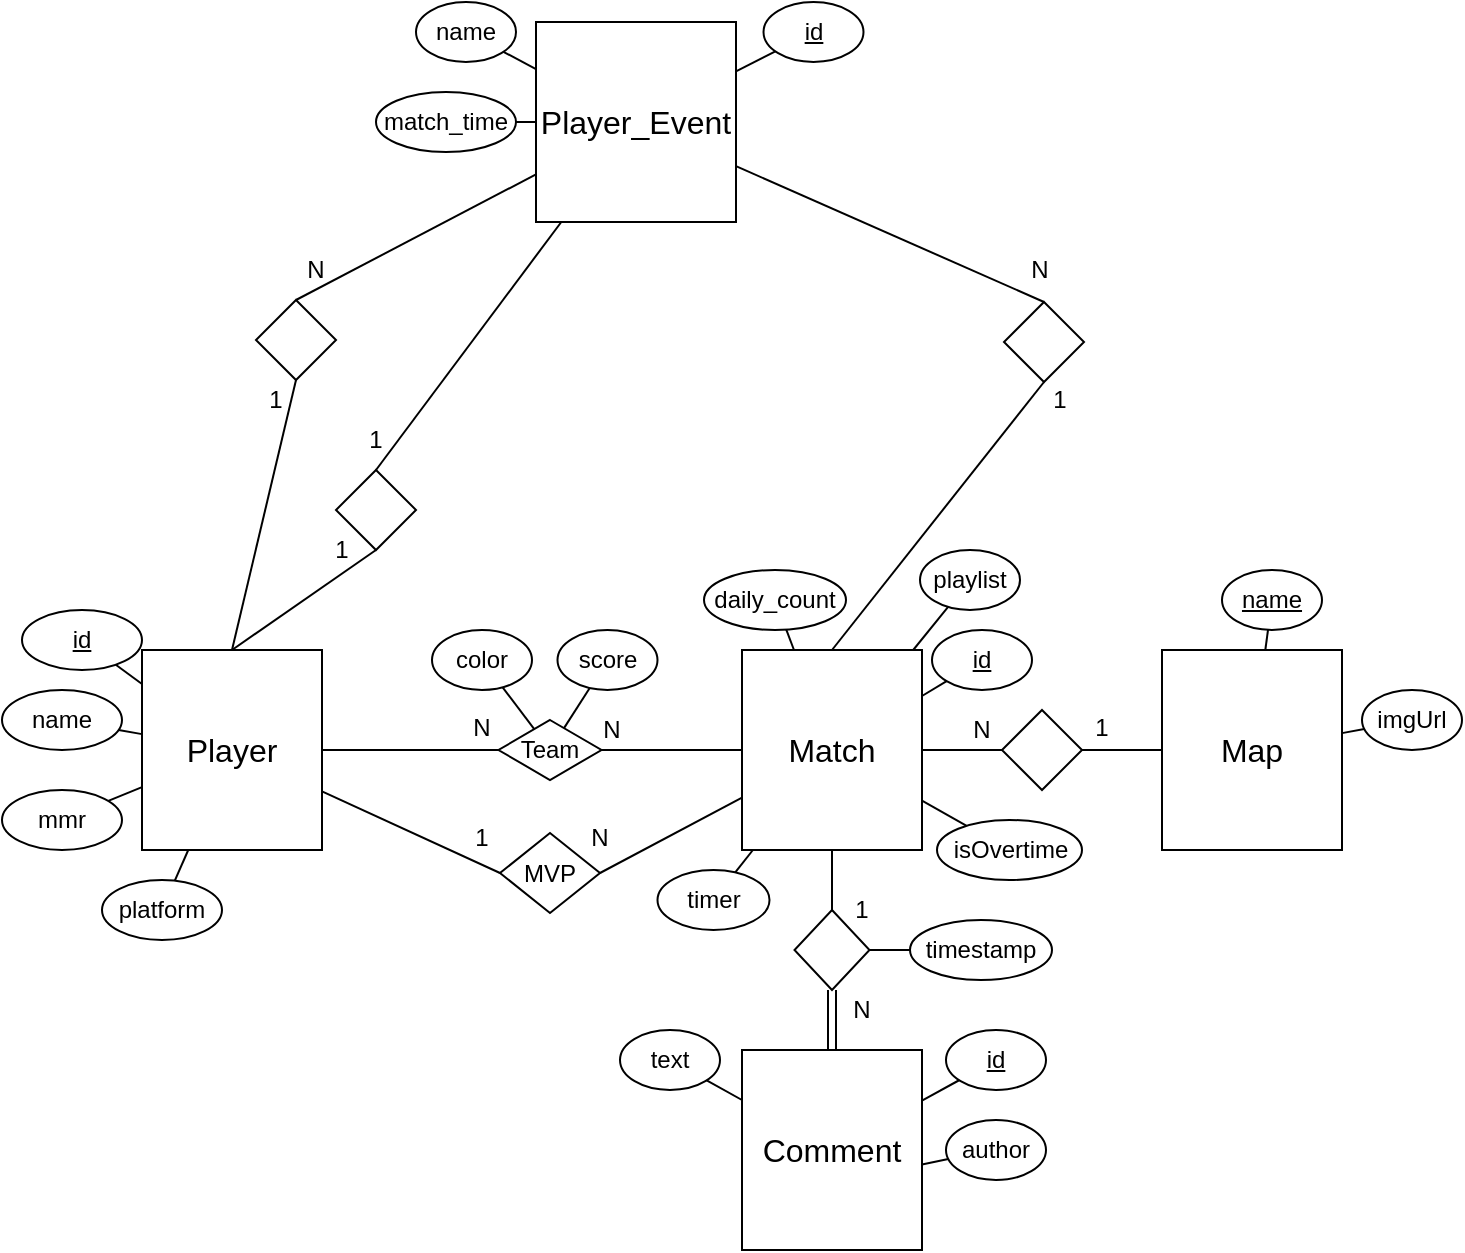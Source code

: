 <mxfile version="21.6.8" type="device">
  <diagram name="Página-1" id="FEs7WCxhOsXftO1ytCgk">
    <mxGraphModel dx="1050" dy="542" grid="1" gridSize="10" guides="1" tooltips="1" connect="1" arrows="1" fold="1" page="1" pageScale="1" pageWidth="827" pageHeight="1169" math="0" shadow="0">
      <root>
        <mxCell id="0" />
        <mxCell id="1" parent="0" />
        <mxCell id="ysF1GJHuXJe3zGCivZhf-1" value="Match" style="rounded=0;whiteSpace=wrap;html=1;fontSize=16;" parent="1" vertex="1">
          <mxGeometry x="440" y="420" width="90" height="100" as="geometry" />
        </mxCell>
        <mxCell id="ysF1GJHuXJe3zGCivZhf-2" value="Player" style="rounded=0;whiteSpace=wrap;html=1;fontSize=16;" parent="1" vertex="1">
          <mxGeometry x="140" y="420" width="90" height="100" as="geometry" />
        </mxCell>
        <mxCell id="ysF1GJHuXJe3zGCivZhf-9" value="" style="endArrow=none;html=1;rounded=0;" parent="1" source="ysF1GJHuXJe3zGCivZhf-2" target="ysF1GJHuXJe3zGCivZhf-10" edge="1">
          <mxGeometry width="50" height="50" relative="1" as="geometry">
            <mxPoint x="360" y="340" as="sourcePoint" />
            <mxPoint x="410" y="290" as="targetPoint" />
          </mxGeometry>
        </mxCell>
        <mxCell id="ysF1GJHuXJe3zGCivZhf-10" value="id" style="ellipse;whiteSpace=wrap;html=1;fontStyle=4" parent="1" vertex="1">
          <mxGeometry x="80" y="400" width="60" height="30" as="geometry" />
        </mxCell>
        <mxCell id="ysF1GJHuXJe3zGCivZhf-11" value="" style="endArrow=none;html=1;rounded=0;" parent="1" source="ysF1GJHuXJe3zGCivZhf-1" target="ysF1GJHuXJe3zGCivZhf-12" edge="1">
          <mxGeometry width="50" height="50" relative="1" as="geometry">
            <mxPoint x="530" y="438" as="sourcePoint" />
            <mxPoint x="410" y="570" as="targetPoint" />
          </mxGeometry>
        </mxCell>
        <mxCell id="ysF1GJHuXJe3zGCivZhf-12" value="id" style="ellipse;whiteSpace=wrap;html=1;fontStyle=4" parent="1" vertex="1">
          <mxGeometry x="535" y="410" width="50" height="30" as="geometry" />
        </mxCell>
        <mxCell id="ysF1GJHuXJe3zGCivZhf-26" value="" style="rhombus;whiteSpace=wrap;html=1;" parent="1" vertex="1">
          <mxGeometry x="197" y="245" width="40" height="40" as="geometry" />
        </mxCell>
        <mxCell id="ysF1GJHuXJe3zGCivZhf-29" value="" style="endArrow=none;html=1;rounded=0;entryX=0.5;entryY=1;entryDx=0;entryDy=0;" parent="1" target="ysF1GJHuXJe3zGCivZhf-26" edge="1">
          <mxGeometry width="50" height="50" relative="1" as="geometry">
            <mxPoint x="185" y="420" as="sourcePoint" />
            <mxPoint x="190" y="180" as="targetPoint" />
          </mxGeometry>
        </mxCell>
        <mxCell id="ysF1GJHuXJe3zGCivZhf-35" value="Team" style="rhombus;whiteSpace=wrap;html=1;" parent="1" vertex="1">
          <mxGeometry x="318.25" y="455" width="51.5" height="30" as="geometry" />
        </mxCell>
        <mxCell id="ysF1GJHuXJe3zGCivZhf-36" value="" style="endArrow=none;html=1;rounded=0;entryX=0;entryY=0.5;entryDx=0;entryDy=0;" parent="1" source="ysF1GJHuXJe3zGCivZhf-2" target="ysF1GJHuXJe3zGCivZhf-35" edge="1">
          <mxGeometry width="50" height="50" relative="1" as="geometry">
            <mxPoint x="190" y="570" as="sourcePoint" />
            <mxPoint x="260" y="433" as="targetPoint" />
          </mxGeometry>
        </mxCell>
        <mxCell id="ysF1GJHuXJe3zGCivZhf-40" value="" style="endArrow=none;html=1;rounded=0;" parent="1" source="ysF1GJHuXJe3zGCivZhf-35" target="ysF1GJHuXJe3zGCivZhf-41" edge="1">
          <mxGeometry width="50" height="50" relative="1" as="geometry">
            <mxPoint x="325.276" y="370" as="sourcePoint" />
            <mxPoint x="580" y="540" as="targetPoint" />
          </mxGeometry>
        </mxCell>
        <mxCell id="ysF1GJHuXJe3zGCivZhf-41" value="color" style="ellipse;whiteSpace=wrap;html=1;" parent="1" vertex="1">
          <mxGeometry x="285" y="410" width="50" height="30" as="geometry" />
        </mxCell>
        <mxCell id="ysF1GJHuXJe3zGCivZhf-42" value="" style="endArrow=none;html=1;rounded=0;" parent="1" source="ysF1GJHuXJe3zGCivZhf-35" target="ysF1GJHuXJe3zGCivZhf-43" edge="1">
          <mxGeometry width="50" height="50" relative="1" as="geometry">
            <mxPoint x="376.157" y="370" as="sourcePoint" />
            <mxPoint x="710" y="548" as="targetPoint" />
          </mxGeometry>
        </mxCell>
        <mxCell id="ysF1GJHuXJe3zGCivZhf-43" value="score" style="ellipse;whiteSpace=wrap;html=1;" parent="1" vertex="1">
          <mxGeometry x="347.75" y="410" width="50" height="30" as="geometry" />
        </mxCell>
        <mxCell id="ysF1GJHuXJe3zGCivZhf-45" value="" style="endArrow=none;html=1;rounded=0;" parent="1" source="ysF1GJHuXJe3zGCivZhf-86" target="ysF1GJHuXJe3zGCivZhf-46" edge="1">
          <mxGeometry width="50" height="50" relative="1" as="geometry">
            <mxPoint x="457" y="146" as="sourcePoint" />
            <mxPoint x="417" y="386" as="targetPoint" />
          </mxGeometry>
        </mxCell>
        <mxCell id="ysF1GJHuXJe3zGCivZhf-46" value="id" style="ellipse;whiteSpace=wrap;html=1;fontStyle=4" parent="1" vertex="1">
          <mxGeometry x="450.75" y="96" width="50" height="30" as="geometry" />
        </mxCell>
        <mxCell id="ysF1GJHuXJe3zGCivZhf-47" value="" style="endArrow=none;html=1;rounded=0;shape=link;exitX=0.5;exitY=0;exitDx=0;exitDy=0;entryX=0.5;entryY=1;entryDx=0;entryDy=0;" parent="1" source="ysF1GJHuXJe3zGCivZhf-48" target="ysF1GJHuXJe3zGCivZhf-49" edge="1">
          <mxGeometry width="50" height="50" relative="1" as="geometry">
            <mxPoint x="485" y="580" as="sourcePoint" />
            <mxPoint x="490" y="610" as="targetPoint" />
          </mxGeometry>
        </mxCell>
        <mxCell id="ysF1GJHuXJe3zGCivZhf-48" value="Comment" style="rounded=0;whiteSpace=wrap;html=1;fontSize=16;" parent="1" vertex="1">
          <mxGeometry x="440" y="620" width="90" height="100" as="geometry" />
        </mxCell>
        <mxCell id="ysF1GJHuXJe3zGCivZhf-49" value="" style="rhombus;whiteSpace=wrap;html=1;" parent="1" vertex="1">
          <mxGeometry x="466.25" y="550" width="37.5" height="40" as="geometry" />
        </mxCell>
        <mxCell id="ysF1GJHuXJe3zGCivZhf-50" value="" style="endArrow=none;html=1;rounded=0;entryX=0.5;entryY=0;entryDx=0;entryDy=0;exitX=0.5;exitY=1;exitDx=0;exitDy=0;" parent="1" source="ysF1GJHuXJe3zGCivZhf-1" target="ysF1GJHuXJe3zGCivZhf-49" edge="1">
          <mxGeometry width="50" height="50" relative="1" as="geometry">
            <mxPoint x="495" y="530" as="sourcePoint" />
            <mxPoint x="415" y="580" as="targetPoint" />
          </mxGeometry>
        </mxCell>
        <mxCell id="ysF1GJHuXJe3zGCivZhf-51" value="" style="endArrow=none;html=1;rounded=0;" parent="1" source="ysF1GJHuXJe3zGCivZhf-48" target="ysF1GJHuXJe3zGCivZhf-52" edge="1">
          <mxGeometry width="50" height="50" relative="1" as="geometry">
            <mxPoint x="550" y="643" as="sourcePoint" />
            <mxPoint x="430" y="760" as="targetPoint" />
          </mxGeometry>
        </mxCell>
        <mxCell id="ysF1GJHuXJe3zGCivZhf-52" value="id" style="ellipse;whiteSpace=wrap;html=1;fontStyle=4" parent="1" vertex="1">
          <mxGeometry x="542" y="610" width="50" height="30" as="geometry" />
        </mxCell>
        <mxCell id="ysF1GJHuXJe3zGCivZhf-55" value="" style="endArrow=none;html=1;rounded=0;" parent="1" source="ysF1GJHuXJe3zGCivZhf-86" target="ysF1GJHuXJe3zGCivZhf-56" edge="1">
          <mxGeometry width="50" height="50" relative="1" as="geometry">
            <mxPoint x="270" y="370" as="sourcePoint" />
            <mxPoint x="542" y="286" as="targetPoint" />
          </mxGeometry>
        </mxCell>
        <mxCell id="ysF1GJHuXJe3zGCivZhf-56" value="name" style="ellipse;whiteSpace=wrap;html=1;" parent="1" vertex="1">
          <mxGeometry x="277" y="96" width="50" height="30" as="geometry" />
        </mxCell>
        <mxCell id="ysF1GJHuXJe3zGCivZhf-60" value="N" style="text;html=1;strokeColor=none;fillColor=none;align=center;verticalAlign=middle;whiteSpace=wrap;rounded=0;" parent="1" vertex="1">
          <mxGeometry x="365" y="450" width="20" height="20" as="geometry" />
        </mxCell>
        <mxCell id="ysF1GJHuXJe3zGCivZhf-62" value="1" style="text;html=1;strokeColor=none;fillColor=none;align=center;verticalAlign=middle;whiteSpace=wrap;rounded=0;" parent="1" vertex="1">
          <mxGeometry x="247" y="305" width="20" height="20" as="geometry" />
        </mxCell>
        <mxCell id="ysF1GJHuXJe3zGCivZhf-64" value="N" style="text;html=1;strokeColor=none;fillColor=none;align=center;verticalAlign=middle;whiteSpace=wrap;rounded=0;" parent="1" vertex="1">
          <mxGeometry x="490" y="590" width="20" height="20" as="geometry" />
        </mxCell>
        <mxCell id="ysF1GJHuXJe3zGCivZhf-65" value="1" style="text;html=1;strokeColor=none;fillColor=none;align=center;verticalAlign=middle;whiteSpace=wrap;rounded=0;" parent="1" vertex="1">
          <mxGeometry x="490" y="540" width="20" height="20" as="geometry" />
        </mxCell>
        <mxCell id="ysF1GJHuXJe3zGCivZhf-66" value="" style="endArrow=none;html=1;rounded=0;" parent="1" target="ysF1GJHuXJe3zGCivZhf-67" edge="1">
          <mxGeometry width="50" height="50" relative="1" as="geometry">
            <mxPoint x="530" y="677.2" as="sourcePoint" />
            <mxPoint x="440" y="810" as="targetPoint" />
          </mxGeometry>
        </mxCell>
        <mxCell id="ysF1GJHuXJe3zGCivZhf-67" value="author" style="ellipse;whiteSpace=wrap;html=1;" parent="1" vertex="1">
          <mxGeometry x="542" y="655" width="50" height="30" as="geometry" />
        </mxCell>
        <mxCell id="ysF1GJHuXJe3zGCivZhf-68" value="" style="endArrow=none;html=1;rounded=0;" parent="1" source="ysF1GJHuXJe3zGCivZhf-48" target="ysF1GJHuXJe3zGCivZhf-69" edge="1">
          <mxGeometry width="50" height="50" relative="1" as="geometry">
            <mxPoint x="340" y="672.2" as="sourcePoint" />
            <mxPoint x="428.828" y="644.136" as="targetPoint" />
          </mxGeometry>
        </mxCell>
        <mxCell id="ysF1GJHuXJe3zGCivZhf-69" value="text" style="ellipse;whiteSpace=wrap;html=1;" parent="1" vertex="1">
          <mxGeometry x="379" y="610" width="50" height="30" as="geometry" />
        </mxCell>
        <mxCell id="ysF1GJHuXJe3zGCivZhf-70" value="" style="endArrow=none;html=1;rounded=0;" parent="1" source="ysF1GJHuXJe3zGCivZhf-2" target="ysF1GJHuXJe3zGCivZhf-71" edge="1">
          <mxGeometry width="50" height="50" relative="1" as="geometry">
            <mxPoint x="135" y="496" as="sourcePoint" />
            <mxPoint x="405" y="340" as="targetPoint" />
          </mxGeometry>
        </mxCell>
        <mxCell id="ysF1GJHuXJe3zGCivZhf-71" value="name" style="ellipse;whiteSpace=wrap;html=1;" parent="1" vertex="1">
          <mxGeometry x="70" y="440" width="60" height="30" as="geometry" />
        </mxCell>
        <mxCell id="ysF1GJHuXJe3zGCivZhf-72" value="" style="endArrow=none;html=1;rounded=0;" parent="1" source="ysF1GJHuXJe3zGCivZhf-2" target="ysF1GJHuXJe3zGCivZhf-73" edge="1">
          <mxGeometry width="50" height="50" relative="1" as="geometry">
            <mxPoint x="140" y="513" as="sourcePoint" />
            <mxPoint x="405" y="380" as="targetPoint" />
          </mxGeometry>
        </mxCell>
        <mxCell id="ysF1GJHuXJe3zGCivZhf-73" value="mmr" style="ellipse;whiteSpace=wrap;html=1;" parent="1" vertex="1">
          <mxGeometry x="70" y="490" width="60" height="30" as="geometry" />
        </mxCell>
        <mxCell id="ysF1GJHuXJe3zGCivZhf-74" value="" style="endArrow=none;html=1;rounded=0;" parent="1" source="ysF1GJHuXJe3zGCivZhf-2" target="ysF1GJHuXJe3zGCivZhf-75" edge="1">
          <mxGeometry width="50" height="50" relative="1" as="geometry">
            <mxPoint x="160" y="558" as="sourcePoint" />
            <mxPoint x="425" y="425" as="targetPoint" />
          </mxGeometry>
        </mxCell>
        <mxCell id="ysF1GJHuXJe3zGCivZhf-75" value="platform" style="ellipse;whiteSpace=wrap;html=1;" parent="1" vertex="1">
          <mxGeometry x="120" y="535" width="60" height="30" as="geometry" />
        </mxCell>
        <mxCell id="ysF1GJHuXJe3zGCivZhf-76" value="timestamp" style="ellipse;whiteSpace=wrap;html=1;" parent="1" vertex="1">
          <mxGeometry x="524" y="555" width="71" height="30" as="geometry" />
        </mxCell>
        <mxCell id="ysF1GJHuXJe3zGCivZhf-77" value="" style="endArrow=none;html=1;rounded=0;" parent="1" source="ysF1GJHuXJe3zGCivZhf-49" target="ysF1GJHuXJe3zGCivZhf-76" edge="1">
          <mxGeometry width="50" height="50" relative="1" as="geometry">
            <mxPoint x="460" y="600" as="sourcePoint" />
            <mxPoint x="440" y="590" as="targetPoint" />
          </mxGeometry>
        </mxCell>
        <mxCell id="ysF1GJHuXJe3zGCivZhf-78" value="Map" style="rounded=0;whiteSpace=wrap;html=1;fontSize=16;" parent="1" vertex="1">
          <mxGeometry x="650" y="420" width="90" height="100" as="geometry" />
        </mxCell>
        <mxCell id="ysF1GJHuXJe3zGCivZhf-80" value="" style="rhombus;whiteSpace=wrap;html=1;" parent="1" vertex="1">
          <mxGeometry x="570" y="450" width="40" height="40" as="geometry" />
        </mxCell>
        <mxCell id="ysF1GJHuXJe3zGCivZhf-81" value="" style="endArrow=none;html=1;rounded=0;entryX=0;entryY=0.5;entryDx=0;entryDy=0;" parent="1" source="ysF1GJHuXJe3zGCivZhf-1" target="ysF1GJHuXJe3zGCivZhf-80" edge="1">
          <mxGeometry width="50" height="50" relative="1" as="geometry">
            <mxPoint x="495" y="530" as="sourcePoint" />
            <mxPoint x="415" y="580" as="targetPoint" />
          </mxGeometry>
        </mxCell>
        <mxCell id="ysF1GJHuXJe3zGCivZhf-82" value="N" style="text;html=1;strokeColor=none;fillColor=none;align=center;verticalAlign=middle;whiteSpace=wrap;rounded=0;" parent="1" vertex="1">
          <mxGeometry x="550" y="450" width="20" height="20" as="geometry" />
        </mxCell>
        <mxCell id="ysF1GJHuXJe3zGCivZhf-83" value="1" style="text;html=1;strokeColor=none;fillColor=none;align=center;verticalAlign=middle;whiteSpace=wrap;rounded=0;" parent="1" vertex="1">
          <mxGeometry x="610" y="449" width="20" height="20" as="geometry" />
        </mxCell>
        <mxCell id="ysF1GJHuXJe3zGCivZhf-84" value="" style="endArrow=none;html=1;rounded=0;exitX=1;exitY=0.5;exitDx=0;exitDy=0;" parent="1" source="ysF1GJHuXJe3zGCivZhf-80" target="ysF1GJHuXJe3zGCivZhf-78" edge="1">
          <mxGeometry width="50" height="50" relative="1" as="geometry">
            <mxPoint x="540" y="480" as="sourcePoint" />
            <mxPoint x="580" y="480" as="targetPoint" />
          </mxGeometry>
        </mxCell>
        <mxCell id="ysF1GJHuXJe3zGCivZhf-86" value="Player_Event" style="rounded=0;whiteSpace=wrap;html=1;fontSize=16;" parent="1" vertex="1">
          <mxGeometry x="337" y="106" width="100" height="100" as="geometry" />
        </mxCell>
        <mxCell id="ysF1GJHuXJe3zGCivZhf-93" value="" style="endArrow=none;html=1;rounded=0;exitX=0.5;exitY=0;exitDx=0;exitDy=0;" parent="1" source="ysF1GJHuXJe3zGCivZhf-26" target="ysF1GJHuXJe3zGCivZhf-86" edge="1">
          <mxGeometry width="50" height="50" relative="1" as="geometry">
            <mxPoint x="347" y="296" as="sourcePoint" />
            <mxPoint x="297" y="206" as="targetPoint" />
          </mxGeometry>
        </mxCell>
        <mxCell id="ysF1GJHuXJe3zGCivZhf-94" value="" style="rhombus;whiteSpace=wrap;html=1;" parent="1" vertex="1">
          <mxGeometry x="237" y="330" width="40" height="40" as="geometry" />
        </mxCell>
        <mxCell id="ysF1GJHuXJe3zGCivZhf-95" value="" style="endArrow=none;html=1;rounded=0;entryX=0.5;entryY=1;entryDx=0;entryDy=0;" parent="1" target="ysF1GJHuXJe3zGCivZhf-94" edge="1">
          <mxGeometry width="50" height="50" relative="1" as="geometry">
            <mxPoint x="185" y="420" as="sourcePoint" />
            <mxPoint x="200" y="190" as="targetPoint" />
          </mxGeometry>
        </mxCell>
        <mxCell id="ysF1GJHuXJe3zGCivZhf-96" value="" style="endArrow=none;html=1;rounded=0;exitX=0.5;exitY=0;exitDx=0;exitDy=0;" parent="1" target="ysF1GJHuXJe3zGCivZhf-86" edge="1">
          <mxGeometry width="50" height="50" relative="1" as="geometry">
            <mxPoint x="257" y="330" as="sourcePoint" />
            <mxPoint x="332.5" y="300" as="targetPoint" />
          </mxGeometry>
        </mxCell>
        <mxCell id="ysF1GJHuXJe3zGCivZhf-97" value="" style="rhombus;whiteSpace=wrap;html=1;" parent="1" vertex="1">
          <mxGeometry x="571" y="246" width="40" height="40" as="geometry" />
        </mxCell>
        <mxCell id="ysF1GJHuXJe3zGCivZhf-98" value="" style="endArrow=none;html=1;rounded=0;exitX=0.5;exitY=0;exitDx=0;exitDy=0;" parent="1" source="ysF1GJHuXJe3zGCivZhf-97" target="ysF1GJHuXJe3zGCivZhf-86" edge="1">
          <mxGeometry width="50" height="50" relative="1" as="geometry">
            <mxPoint x="577" y="256" as="sourcePoint" />
            <mxPoint x="467" y="206" as="targetPoint" />
          </mxGeometry>
        </mxCell>
        <mxCell id="ysF1GJHuXJe3zGCivZhf-99" value="" style="endArrow=none;html=1;rounded=0;exitX=0.5;exitY=0;exitDx=0;exitDy=0;entryX=0.5;entryY=1;entryDx=0;entryDy=0;" parent="1" source="ysF1GJHuXJe3zGCivZhf-1" target="ysF1GJHuXJe3zGCivZhf-97" edge="1">
          <mxGeometry width="50" height="50" relative="1" as="geometry">
            <mxPoint x="468" y="340" as="sourcePoint" />
            <mxPoint x="468" y="310" as="targetPoint" />
          </mxGeometry>
        </mxCell>
        <mxCell id="ysF1GJHuXJe3zGCivZhf-103" value="name" style="ellipse;whiteSpace=wrap;html=1;fontStyle=4" parent="1" vertex="1">
          <mxGeometry x="680" y="380" width="50" height="30" as="geometry" />
        </mxCell>
        <mxCell id="ysF1GJHuXJe3zGCivZhf-104" value="" style="endArrow=none;html=1;rounded=0;" parent="1" source="ysF1GJHuXJe3zGCivZhf-78" target="ysF1GJHuXJe3zGCivZhf-103" edge="1">
          <mxGeometry width="50" height="50" relative="1" as="geometry">
            <mxPoint x="495" y="430" as="sourcePoint" />
            <mxPoint x="615" y="190" as="targetPoint" />
          </mxGeometry>
        </mxCell>
        <mxCell id="ysF1GJHuXJe3zGCivZhf-105" value="imgUrl" style="ellipse;whiteSpace=wrap;html=1;" parent="1" vertex="1">
          <mxGeometry x="750" y="440" width="50" height="30" as="geometry" />
        </mxCell>
        <mxCell id="ysF1GJHuXJe3zGCivZhf-106" value="" style="endArrow=none;html=1;rounded=0;" parent="1" source="ysF1GJHuXJe3zGCivZhf-78" target="ysF1GJHuXJe3zGCivZhf-105" edge="1">
          <mxGeometry width="50" height="50" relative="1" as="geometry">
            <mxPoint x="712" y="430" as="sourcePoint" />
            <mxPoint x="713" y="420" as="targetPoint" />
          </mxGeometry>
        </mxCell>
        <mxCell id="ysF1GJHuXJe3zGCivZhf-107" value="1" style="text;html=1;strokeColor=none;fillColor=none;align=center;verticalAlign=middle;whiteSpace=wrap;rounded=0;" parent="1" vertex="1">
          <mxGeometry x="230" y="360" width="20" height="20" as="geometry" />
        </mxCell>
        <mxCell id="ysF1GJHuXJe3zGCivZhf-108" value="1" style="text;html=1;strokeColor=none;fillColor=none;align=center;verticalAlign=middle;whiteSpace=wrap;rounded=0;" parent="1" vertex="1">
          <mxGeometry x="197" y="285" width="20" height="20" as="geometry" />
        </mxCell>
        <mxCell id="ysF1GJHuXJe3zGCivZhf-109" value="N" style="text;html=1;strokeColor=none;fillColor=none;align=center;verticalAlign=middle;whiteSpace=wrap;rounded=0;" parent="1" vertex="1">
          <mxGeometry x="217" y="220" width="20" height="20" as="geometry" />
        </mxCell>
        <mxCell id="ysF1GJHuXJe3zGCivZhf-110" value="N" style="text;html=1;strokeColor=none;fillColor=none;align=center;verticalAlign=middle;whiteSpace=wrap;rounded=0;" parent="1" vertex="1">
          <mxGeometry x="579" y="220" width="20" height="20" as="geometry" />
        </mxCell>
        <mxCell id="ysF1GJHuXJe3zGCivZhf-111" value="1" style="text;html=1;strokeColor=none;fillColor=none;align=center;verticalAlign=middle;whiteSpace=wrap;rounded=0;" parent="1" vertex="1">
          <mxGeometry x="589" y="285" width="20" height="20" as="geometry" />
        </mxCell>
        <mxCell id="ysF1GJHuXJe3zGCivZhf-112" value="" style="endArrow=none;html=1;rounded=0;" parent="1" source="ysF1GJHuXJe3zGCivZhf-86" target="ysF1GJHuXJe3zGCivZhf-113" edge="1">
          <mxGeometry width="50" height="50" relative="1" as="geometry">
            <mxPoint x="337" y="173.5" as="sourcePoint" />
            <mxPoint x="542" y="328.5" as="targetPoint" />
          </mxGeometry>
        </mxCell>
        <mxCell id="ysF1GJHuXJe3zGCivZhf-113" value="match_time" style="ellipse;whiteSpace=wrap;html=1;" parent="1" vertex="1">
          <mxGeometry x="257" y="141" width="70" height="30" as="geometry" />
        </mxCell>
        <mxCell id="ysF1GJHuXJe3zGCivZhf-116" value="" style="endArrow=none;html=1;rounded=0;" parent="1" source="ysF1GJHuXJe3zGCivZhf-1" target="ysF1GJHuXJe3zGCivZhf-117" edge="1">
          <mxGeometry width="50" height="50" relative="1" as="geometry">
            <mxPoint x="424" y="410" as="sourcePoint" />
            <mxPoint x="304" y="543" as="targetPoint" />
          </mxGeometry>
        </mxCell>
        <mxCell id="ysF1GJHuXJe3zGCivZhf-117" value="daily_count" style="ellipse;whiteSpace=wrap;html=1;" parent="1" vertex="1">
          <mxGeometry x="421" y="380" width="71" height="30" as="geometry" />
        </mxCell>
        <mxCell id="ysF1GJHuXJe3zGCivZhf-118" value="" style="endArrow=none;html=1;rounded=0;" parent="1" source="ysF1GJHuXJe3zGCivZhf-1" target="ysF1GJHuXJe3zGCivZhf-119" edge="1">
          <mxGeometry width="50" height="50" relative="1" as="geometry">
            <mxPoint x="515" y="397" as="sourcePoint" />
            <mxPoint x="395" y="530" as="targetPoint" />
          </mxGeometry>
        </mxCell>
        <mxCell id="ysF1GJHuXJe3zGCivZhf-119" value="playlist" style="ellipse;whiteSpace=wrap;html=1;" parent="1" vertex="1">
          <mxGeometry x="529" y="370" width="50" height="30" as="geometry" />
        </mxCell>
        <mxCell id="ysF1GJHuXJe3zGCivZhf-120" value="" style="endArrow=none;html=1;rounded=0;" parent="1" source="ysF1GJHuXJe3zGCivZhf-1" target="ysF1GJHuXJe3zGCivZhf-121" edge="1">
          <mxGeometry width="50" height="50" relative="1" as="geometry">
            <mxPoint x="530" y="553.5" as="sourcePoint" />
            <mxPoint x="410" y="686.5" as="targetPoint" />
          </mxGeometry>
        </mxCell>
        <mxCell id="ysF1GJHuXJe3zGCivZhf-121" value="isOvertime" style="ellipse;whiteSpace=wrap;html=1;" parent="1" vertex="1">
          <mxGeometry x="537.5" y="505" width="72.5" height="30" as="geometry" />
        </mxCell>
        <mxCell id="ysF1GJHuXJe3zGCivZhf-122" value="MVP" style="rhombus;whiteSpace=wrap;html=1;" parent="1" vertex="1">
          <mxGeometry x="319" y="511.5" width="50" height="40" as="geometry" />
        </mxCell>
        <mxCell id="ysF1GJHuXJe3zGCivZhf-123" value="" style="endArrow=none;html=1;rounded=0;entryX=1;entryY=0.5;entryDx=0;entryDy=0;" parent="1" source="ysF1GJHuXJe3zGCivZhf-1" target="ysF1GJHuXJe3zGCivZhf-122" edge="1">
          <mxGeometry width="50" height="50" relative="1" as="geometry">
            <mxPoint x="440" y="483" as="sourcePoint" />
            <mxPoint x="405" y="485" as="targetPoint" />
          </mxGeometry>
        </mxCell>
        <mxCell id="ysF1GJHuXJe3zGCivZhf-124" value="" style="endArrow=none;html=1;rounded=0;entryX=0;entryY=0.5;entryDx=0;entryDy=0;" parent="1" source="ysF1GJHuXJe3zGCivZhf-2" target="ysF1GJHuXJe3zGCivZhf-122" edge="1">
          <mxGeometry width="50" height="50" relative="1" as="geometry">
            <mxPoint x="440" y="509" as="sourcePoint" />
            <mxPoint x="375" y="550" as="targetPoint" />
          </mxGeometry>
        </mxCell>
        <mxCell id="ysF1GJHuXJe3zGCivZhf-125" value="N" style="text;html=1;strokeColor=none;fillColor=none;align=center;verticalAlign=middle;whiteSpace=wrap;rounded=0;" parent="1" vertex="1">
          <mxGeometry x="359" y="504" width="20" height="20" as="geometry" />
        </mxCell>
        <mxCell id="ysF1GJHuXJe3zGCivZhf-126" value="1" style="text;html=1;strokeColor=none;fillColor=none;align=center;verticalAlign=middle;whiteSpace=wrap;rounded=0;" parent="1" vertex="1">
          <mxGeometry x="300" y="504" width="20" height="20" as="geometry" />
        </mxCell>
        <mxCell id="wf_nlunnL7pjzHg7V_IO-2" value="timer" style="ellipse;whiteSpace=wrap;html=1;" parent="1" vertex="1">
          <mxGeometry x="397.75" y="530" width="56" height="30" as="geometry" />
        </mxCell>
        <mxCell id="wf_nlunnL7pjzHg7V_IO-3" value="" style="endArrow=none;html=1;rounded=0;" parent="1" source="ysF1GJHuXJe3zGCivZhf-1" target="wf_nlunnL7pjzHg7V_IO-2" edge="1">
          <mxGeometry width="50" height="50" relative="1" as="geometry">
            <mxPoint x="540" y="512" as="sourcePoint" />
            <mxPoint x="564" y="528" as="targetPoint" />
          </mxGeometry>
        </mxCell>
        <mxCell id="69nb7RHd-wuNKyReKqXE-2" value="" style="endArrow=none;html=1;rounded=0;entryX=0;entryY=0.5;entryDx=0;entryDy=0;exitX=1;exitY=0.5;exitDx=0;exitDy=0;" parent="1" source="ysF1GJHuXJe3zGCivZhf-35" target="ysF1GJHuXJe3zGCivZhf-1" edge="1">
          <mxGeometry width="50" height="50" relative="1" as="geometry">
            <mxPoint x="300" y="430" as="sourcePoint" />
            <mxPoint x="305.75" y="415" as="targetPoint" />
          </mxGeometry>
        </mxCell>
        <mxCell id="69nb7RHd-wuNKyReKqXE-3" value="N" style="text;html=1;strokeColor=none;fillColor=none;align=center;verticalAlign=middle;whiteSpace=wrap;rounded=0;" parent="1" vertex="1">
          <mxGeometry x="300" y="449" width="20" height="20" as="geometry" />
        </mxCell>
      </root>
    </mxGraphModel>
  </diagram>
</mxfile>
